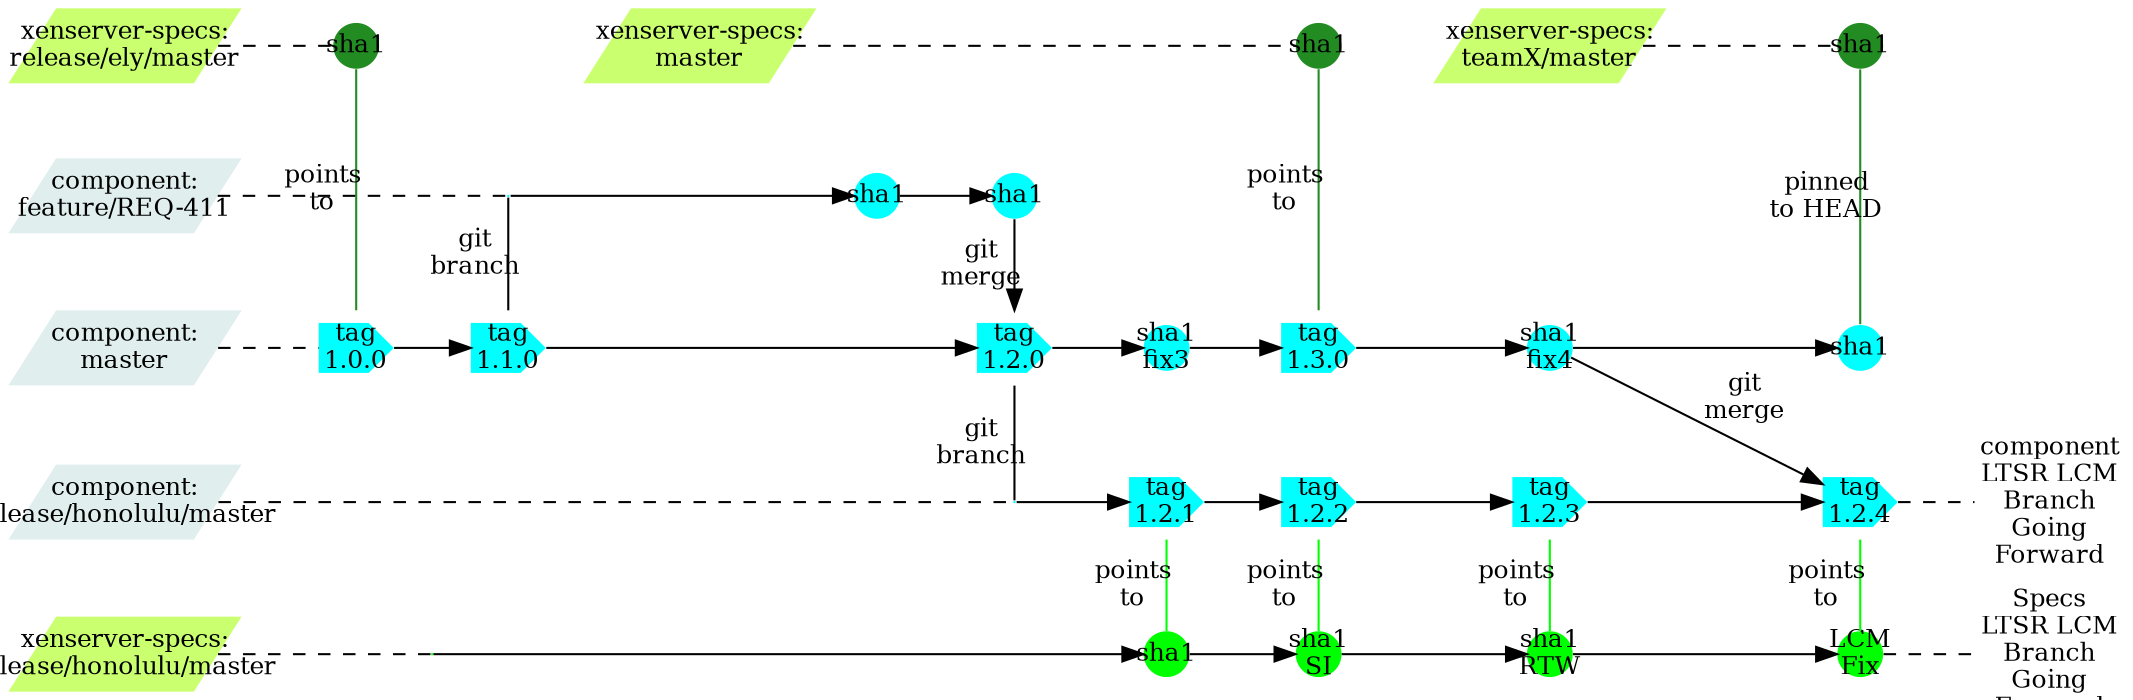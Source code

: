 strict digraph g{
rankdir="LR";
//nodesep=0.5;
//ranksep=0.25;
splines=line;
forcelabels=false;

// general
node [style=filled, color="black", fontcolor="black", font="Consolas", fontsize="12pt",fixedsize=false,penwidth=0];
edge [style=filled, color="black", fontcolor="black", font="Consolas", fontsize="12pt"];

// tags
//node [shape=circle,width=0, height=0, margin="0.05"];
node [width=0.3, height=0.3, fixedsize=true, shape=circle,penwidth=0]
node [fillcolor=forestgreen];
xsm1 [label="sha1"];
xstx [label="sha1"];
xsre [label="sha1"];
node [fillcolor="cyan"];
cma1 [shape=cds,width=0.5, height=0.5,label="tag\n1.0.0"];
//node [width=0.3, height=0.3, fixedsize=true, shape=circle,penwidth=0]
//cma2 [label="sha1\nfix1"];
//cma3 [label="sha1\nfix2"];
cma4 [shape=cds,width=0.5, height=0.5,label="tag\n1.1.0"];
cma5 [shape=cds,width=0.5, height=0.5,label="tag\n1.2.0"];
cma6 [label="sha1\nfix3"];
cma7 [shape=cds,width=0.5, height=0.5,label="tag\n1.3.0"];
cma8 [label="sha1\nfix4"];
cma9 [label="sha1"];
cf1 [width=0, height=0,shape=none,label=""];
cf2 [label="sha1"];
cf3 [label="sha1"];
ch1 [width=0, height=0,shape=none,label=""];
ch3 [shape=cds,width=0.5, height=0.5,label="tag\n1.2.1"];
ch4 [shape=cds,width=0.5, height=0.5,label="tag\n1.2.2"];
ch5 [shape=cds,width=0.5, height=0.5,label="tag\n1.2.3"];
ch6 [shape=cds,width=0.5, height=0.5,label="tag\n1.2.4"];
ch7 [shape=plaintext,fillcolor=none,width=1,label="component\nLTSR LCM\nBranch\nGoing\nForward"];
node [fillcolor="green"];
node [shape=circle];
xsh0 [width=0, height=0,shape=none,label=""];
xsh1 [label="sha1"];
xsh2 [label="sha1\nSI"];
xsh3 [label="sha1\nRTW"];
xsh4 [label="LCM\nFix"];
xsh5 [shape=plaintext,fillcolor=none,width=1,label="Specs\nLTSR LCM\nBranch\nGoing\nForward"];
// branch names
node [width=1.5, height=0.5,shape=parallelogram,penwidth=0]
//node [color="#b0b0b0", style=dashed, arrowhead=none,fixedsize=false, penwidth=0, fillcolor=none, shape=none, width=0, height=0, margin="0.05"];
XenserverSpecsTeamX[label="xenserver-specs:\nteamX/master",fillcolor="darkolivegreen1"];
XenserverSpecsRelEly[label="xenserver-specs:\nrelease/ely/master",fillcolor="darkolivegreen1"];
XenserverSpecsMaster[label="xenserver-specs:\nmaster",fillcolor="darkolivegreen1"];
ComponentFeat[label="component:\nfeature/REQ-411",fillcolor="azure2"];
ComponentMaster[label="component:\nmaster",fillcolor="azure2"];
ComponentHonolulu[label="component:\nrelease/honolulu/master",fillcolor="azure2"];
XSSpecsHonolulu[label="xenserver-specs:\nrelease/honolulu/master",fillcolor="darkolivegreen1"];

//graph
subgraph{
node [color="#b0b0b0", style=dashed, arrowhead=none];
edge [style="invis"];
rank=same;
XenserverSpecsRelEly -> ComponentFeat -> ComponentMaster -> ComponentHonolulu -> XSSpecsHonolulu;
}
//edge [color="#b0b0b0", style=dashed, arrowhead=none ];
edge [style=dashed, arrowhead=none ,weight=100];
XenserverSpecsRelEly -> xsre;
xsre -> XenserverSpecsMaster [style="invis"];
XenserverSpecsMaster -> xsm1;
xsm1 -> XenserverSpecsTeamX [style="invis"];
XenserverSpecsTeamX -> xstx;
ComponentFeat -> cf1;
ComponentMaster -> cma1;
XSSpecsHonolulu -> xsh0;
ComponentHonolulu -> ch1;
edge [style=filled, arrowhead=normal];
cf1 -> cf2 -> cf3;
cma1 -> cma4 -> cma5 -> cma6 -> cma7 -> cma8 -> cma9;
ch1 -> ch3 -> ch4 -> ch5 ->ch6;
ch6 ->ch7 [style=dashed, arrowhead=none];
xsh0 -> xsh1 -> xsh2 -> xsh3 ->xsh4;
xsh4 -> xsh5 [style=dashed, arrowhead=none];
//Xenserver specs - master, release pointers
edge [style=filled, arrowhead=none , weight=1;label="points\nto",color=forestgreen];
subgraph{rank=same;xsre -> cma1;}
subgraph{rank=same;xsm1 -> cma7;}
subgraph{rank=same;xstx -> cma9 [label="pinned\nto HEAD"];}

//Pull requests
subgraph{rank=same;cf1 -> cma4 [color=black,arrowhead=none,label="git\nbranch"];}
subgraph{rank=same;cf3 -> cma5 [color=black,arrowhead=normal,label="git\nmerge"];}
edge [style=filled, arrowhead=normal,color=black];
subgraph{rank=same;ch3 -> xsh1 [arrowhead=none ,label="points\nto",color=green];}
subgraph{rank=same;ch4 -> xsh2 [arrowhead=none ,label="points\nto",color=green];}
subgraph{rank=same;ch6 -> xsh4 [arrowhead=none ,label="points\nto",color=green];}
subgraph{rank=same;ch5 -> xsh3 [arrowhead=none ,label="points\nto",color=green];}
cma8 -> ch6 [arrowhead=normal,label="git\nmerge"];
subgraph{rank=same;cma5 -> ch1 [arrowhead=none,label="git\nbranch"];}
}
